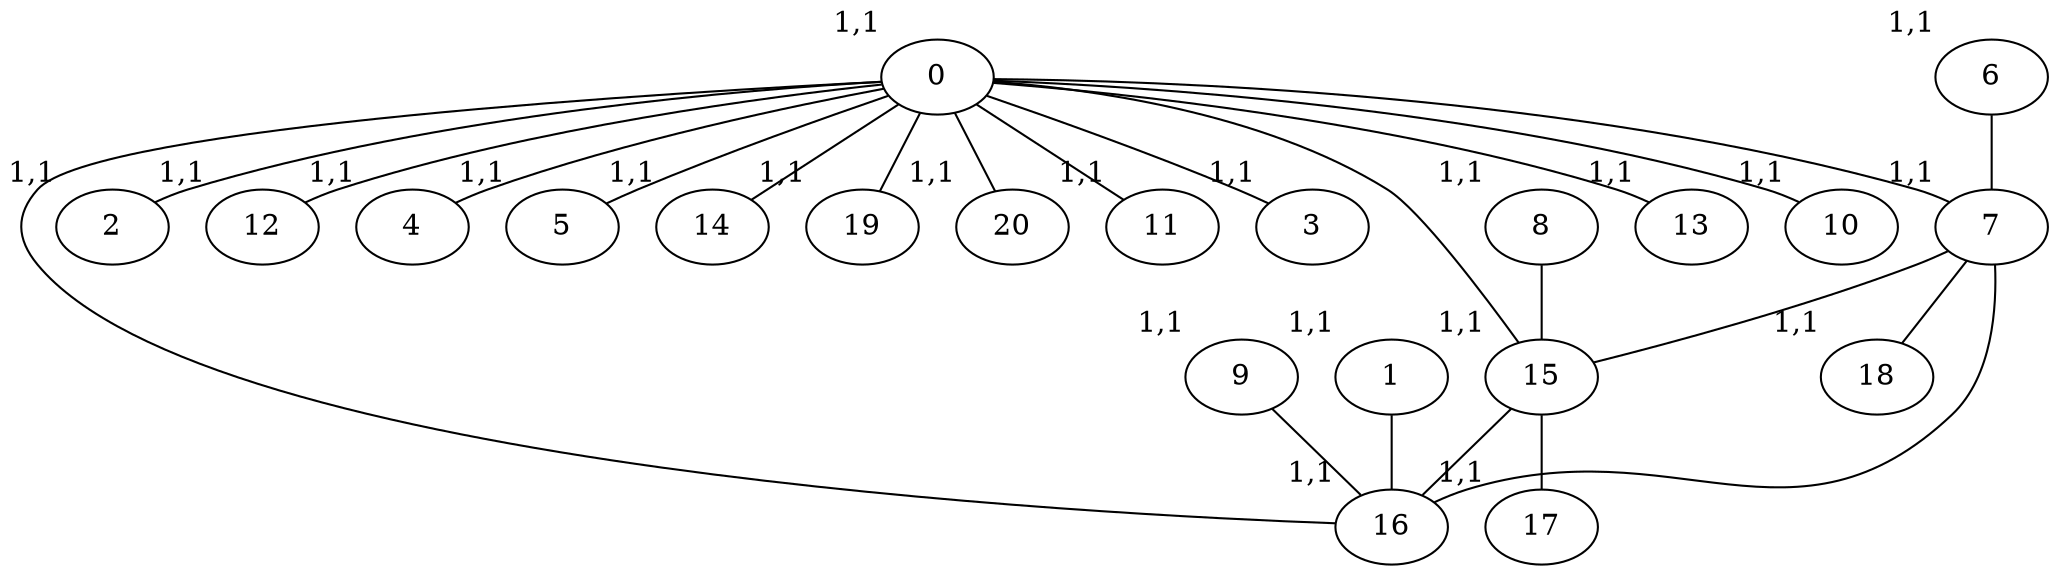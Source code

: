 graph G {
16 [xlabel="1,1"];
9 [xlabel="1,1"];
9 -- 16;
1 [xlabel="1,1"];
1 -- 16;
7 [xlabel="1,1"];
7 -- 16;
7 -- 15;
7 -- 18;
18 [xlabel="1,1"];
6 [xlabel="1,1"];
6 -- 7;
15 [xlabel="1,1"];
15 -- 16;
15 -- 17;
17 [xlabel="1,1"];
8 [xlabel="1,1"];
8 -- 15;
0 [xlabel="1,1"];
0 -- 16;
0 -- 7;
0 -- 15;
0 -- 3;
0 -- 13;
0 -- 10;
0 -- 2;
0 -- 12;
0 -- 4;
0 -- 5;
0 -- 14;
0 -- 19;
0 -- 20;
0 -- 11;
3 [xlabel="1,1"];
13 [xlabel="1,1"];
10 [xlabel="1,1"];
2 [xlabel="1,1"];
12 [xlabel="1,1"];
4 [xlabel="1,1"];
5 [xlabel="1,1"];
14 [xlabel="1,1"];
19 [xlabel="1,1"];
20 [xlabel="1,1"];
11 [xlabel="1,1"];
}